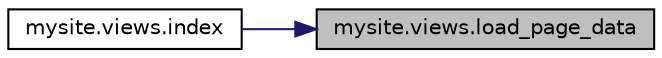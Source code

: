 digraph "mysite.views.load_page_data"
{
 // LATEX_PDF_SIZE
  edge [fontname="Helvetica",fontsize="10",labelfontname="Helvetica",labelfontsize="10"];
  node [fontname="Helvetica",fontsize="10",shape=record];
  rankdir="RL";
  Node1 [label="mysite.views.load_page_data",height=0.2,width=0.4,color="black", fillcolor="grey75", style="filled", fontcolor="black",tooltip=" "];
  Node1 -> Node2 [dir="back",color="midnightblue",fontsize="10",style="solid",fontname="Helvetica"];
  Node2 [label="mysite.views.index",height=0.2,width=0.4,color="black", fillcolor="white", style="filled",URL="$namespacemysite_1_1views.html#aa34bc0c8bf0b8d0cdddc4fe3a75703af",tooltip=" "];
}
